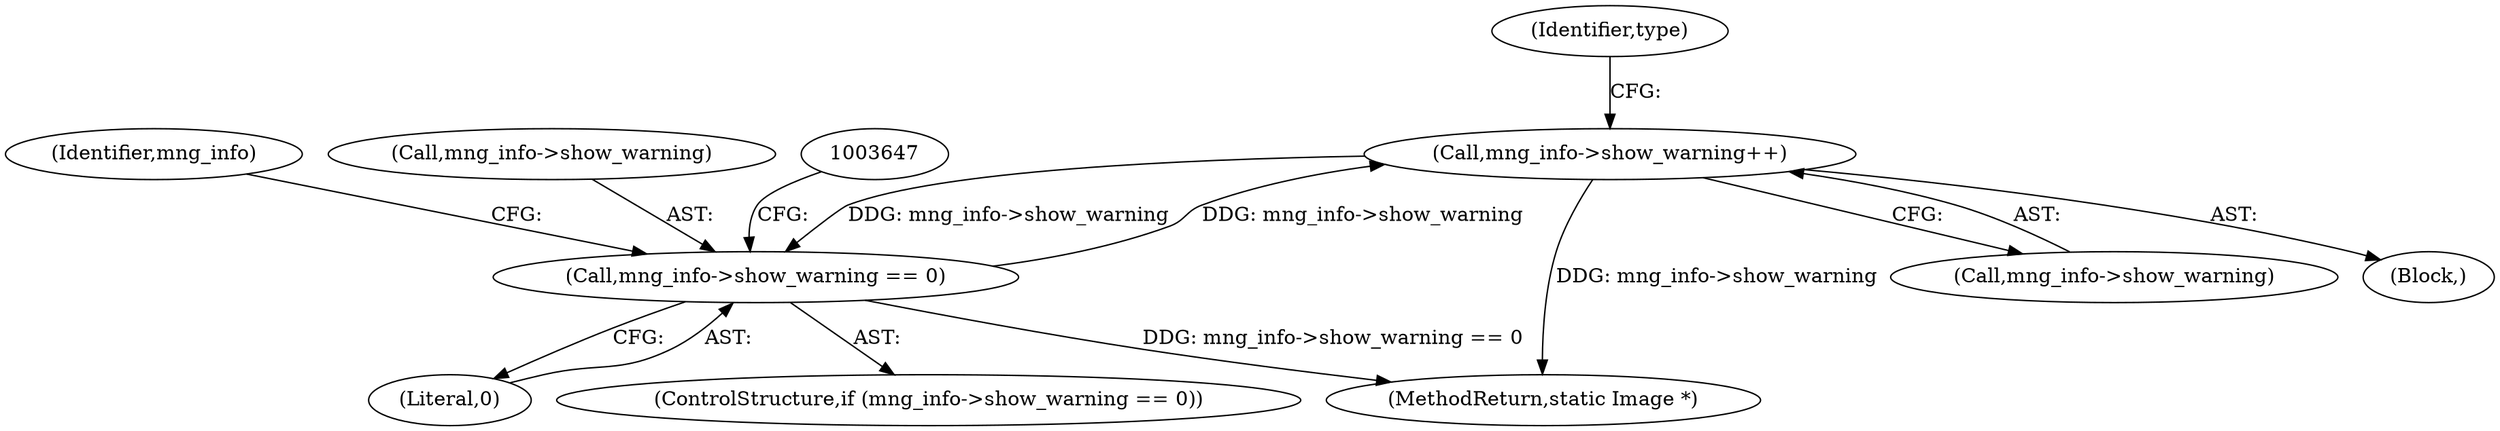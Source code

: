 digraph "0_ImageMagick_9eedb5660f1704cde8e8cd784c5c2a09dd2fd60f_0@pointer" {
"1003660" [label="(Call,mng_info->show_warning++)"];
"1003641" [label="(Call,mng_info->show_warning == 0)"];
"1003660" [label="(Call,mng_info->show_warning++)"];
"1003639" [label="(Block,)"];
"1003660" [label="(Call,mng_info->show_warning++)"];
"1007374" [label="(MethodReturn,static Image *)"];
"1003645" [label="(Literal,0)"];
"1003661" [label="(Call,mng_info->show_warning)"];
"1003640" [label="(ControlStructure,if (mng_info->show_warning == 0))"];
"1003662" [label="(Identifier,mng_info)"];
"1003641" [label="(Call,mng_info->show_warning == 0)"];
"1003667" [label="(Identifier,type)"];
"1003642" [label="(Call,mng_info->show_warning)"];
"1003660" -> "1003639"  [label="AST: "];
"1003660" -> "1003661"  [label="CFG: "];
"1003661" -> "1003660"  [label="AST: "];
"1003667" -> "1003660"  [label="CFG: "];
"1003660" -> "1007374"  [label="DDG: mng_info->show_warning"];
"1003660" -> "1003641"  [label="DDG: mng_info->show_warning"];
"1003641" -> "1003660"  [label="DDG: mng_info->show_warning"];
"1003641" -> "1003640"  [label="AST: "];
"1003641" -> "1003645"  [label="CFG: "];
"1003642" -> "1003641"  [label="AST: "];
"1003645" -> "1003641"  [label="AST: "];
"1003647" -> "1003641"  [label="CFG: "];
"1003662" -> "1003641"  [label="CFG: "];
"1003641" -> "1007374"  [label="DDG: mng_info->show_warning == 0"];
}
